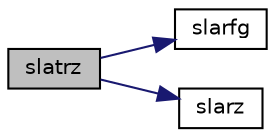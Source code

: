 digraph "slatrz"
{
 // LATEX_PDF_SIZE
  edge [fontname="Helvetica",fontsize="10",labelfontname="Helvetica",labelfontsize="10"];
  node [fontname="Helvetica",fontsize="10",shape=record];
  rankdir="LR";
  Node1 [label="slatrz",height=0.2,width=0.4,color="black", fillcolor="grey75", style="filled", fontcolor="black",tooltip="SLATRZ factors an upper trapezoidal matrix by means of orthogonal transformations."];
  Node1 -> Node2 [color="midnightblue",fontsize="10",style="solid",fontname="Helvetica"];
  Node2 [label="slarfg",height=0.2,width=0.4,color="black", fillcolor="white", style="filled",URL="$slarfg_8f.html#a1c10a1adfa35b2d5ea15e801287a6a38",tooltip="SLARFG generates an elementary reflector (Householder matrix)."];
  Node1 -> Node3 [color="midnightblue",fontsize="10",style="solid",fontname="Helvetica"];
  Node3 [label="slarz",height=0.2,width=0.4,color="black", fillcolor="white", style="filled",URL="$slarz_8f.html#ab957175bfd77abc503697e864b3c571e",tooltip="SLARZ applies an elementary reflector (as returned by stzrzf) to a general matrix."];
}
